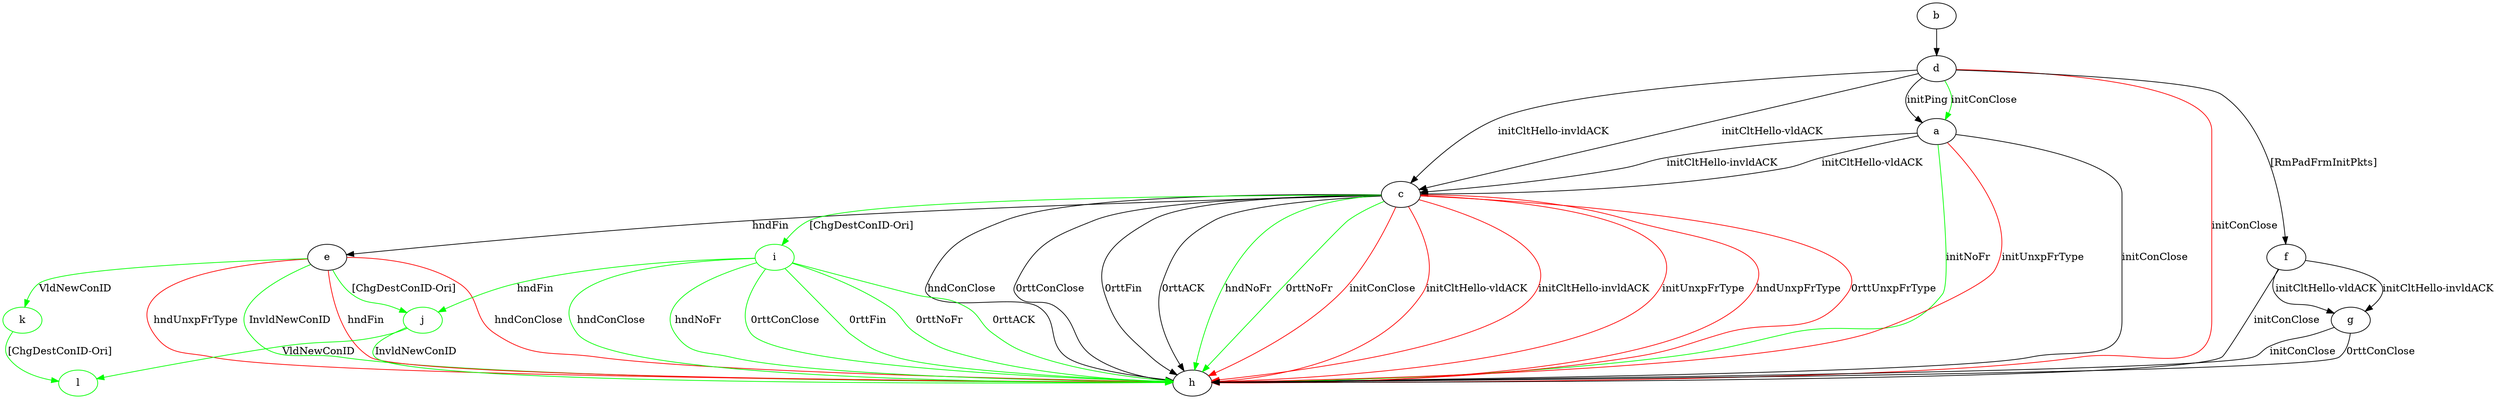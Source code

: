 digraph "" {
	a -> c	[key=0,
		label="initCltHello-vldACK "];
	a -> c	[key=1,
		label="initCltHello-invldACK "];
	a -> h	[key=0,
		label="initConClose "];
	a -> h	[key=1,
		color=green,
		label="initNoFr "];
	a -> h	[key=2,
		color=red,
		label="initUnxpFrType "];
	b -> d	[key=0];
	c -> e	[key=0,
		label="hndFin "];
	c -> h	[key=0,
		label="hndConClose "];
	c -> h	[key=1,
		label="0rttConClose "];
	c -> h	[key=2,
		label="0rttFin "];
	c -> h	[key=3,
		label="0rttACK "];
	c -> h	[key=4,
		color=green,
		label="hndNoFr "];
	c -> h	[key=5,
		color=green,
		label="0rttNoFr "];
	c -> h	[key=6,
		color=red,
		label="initConClose "];
	c -> h	[key=7,
		color=red,
		label="initCltHello-vldACK "];
	c -> h	[key=8,
		color=red,
		label="initCltHello-invldACK "];
	c -> h	[key=9,
		color=red,
		label="initUnxpFrType "];
	c -> h	[key=10,
		color=red,
		label="hndUnxpFrType "];
	c -> h	[key=11,
		color=red,
		label="0rttUnxpFrType "];
	i	[color=green];
	c -> i	[key=0,
		color=green,
		label="[ChgDestConID-Ori] "];
	d -> a	[key=0,
		label="initPing "];
	d -> a	[key=1,
		color=green,
		label="initConClose "];
	d -> c	[key=0,
		label="initCltHello-vldACK "];
	d -> c	[key=1,
		label="initCltHello-invldACK "];
	d -> f	[key=0,
		label="[RmPadFrmInitPkts] "];
	d -> h	[key=0,
		color=red,
		label="initConClose "];
	e -> h	[key=0,
		color=green,
		label="InvldNewConID "];
	e -> h	[key=1,
		color=red,
		label="hndFin "];
	e -> h	[key=2,
		color=red,
		label="hndConClose "];
	e -> h	[key=3,
		color=red,
		label="hndUnxpFrType "];
	j	[color=green];
	e -> j	[key=0,
		color=green,
		label="[ChgDestConID-Ori] "];
	k	[color=green];
	e -> k	[key=0,
		color=green,
		label="VldNewConID "];
	f -> g	[key=0,
		label="initCltHello-vldACK "];
	f -> g	[key=1,
		label="initCltHello-invldACK "];
	f -> h	[key=0,
		label="initConClose "];
	g -> h	[key=0,
		label="initConClose "];
	g -> h	[key=1,
		label="0rttConClose "];
	i -> h	[key=0,
		color=green,
		label="hndConClose "];
	i -> h	[key=1,
		color=green,
		label="hndNoFr "];
	i -> h	[key=2,
		color=green,
		label="0rttConClose "];
	i -> h	[key=3,
		color=green,
		label="0rttFin "];
	i -> h	[key=4,
		color=green,
		label="0rttNoFr "];
	i -> h	[key=5,
		color=green,
		label="0rttACK "];
	i -> j	[key=0,
		color=green,
		label="hndFin "];
	j -> h	[key=0,
		color=green,
		label="InvldNewConID "];
	l	[color=green];
	j -> l	[key=0,
		color=green,
		label="VldNewConID "];
	k -> l	[key=0,
		color=green,
		label="[ChgDestConID-Ori] "];
}
